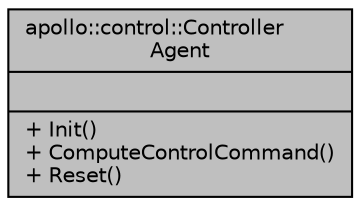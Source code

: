 digraph "apollo::control::ControllerAgent"
{
  edge [fontname="Helvetica",fontsize="10",labelfontname="Helvetica",labelfontsize="10"];
  node [fontname="Helvetica",fontsize="10",shape=record];
  Node1 [label="{apollo::control::Controller\lAgent\n||+ Init()\l+ ComputeControlCommand()\l+ Reset()\l}",height=0.2,width=0.4,color="black", fillcolor="grey75", style="filled" fontcolor="black"];
}

